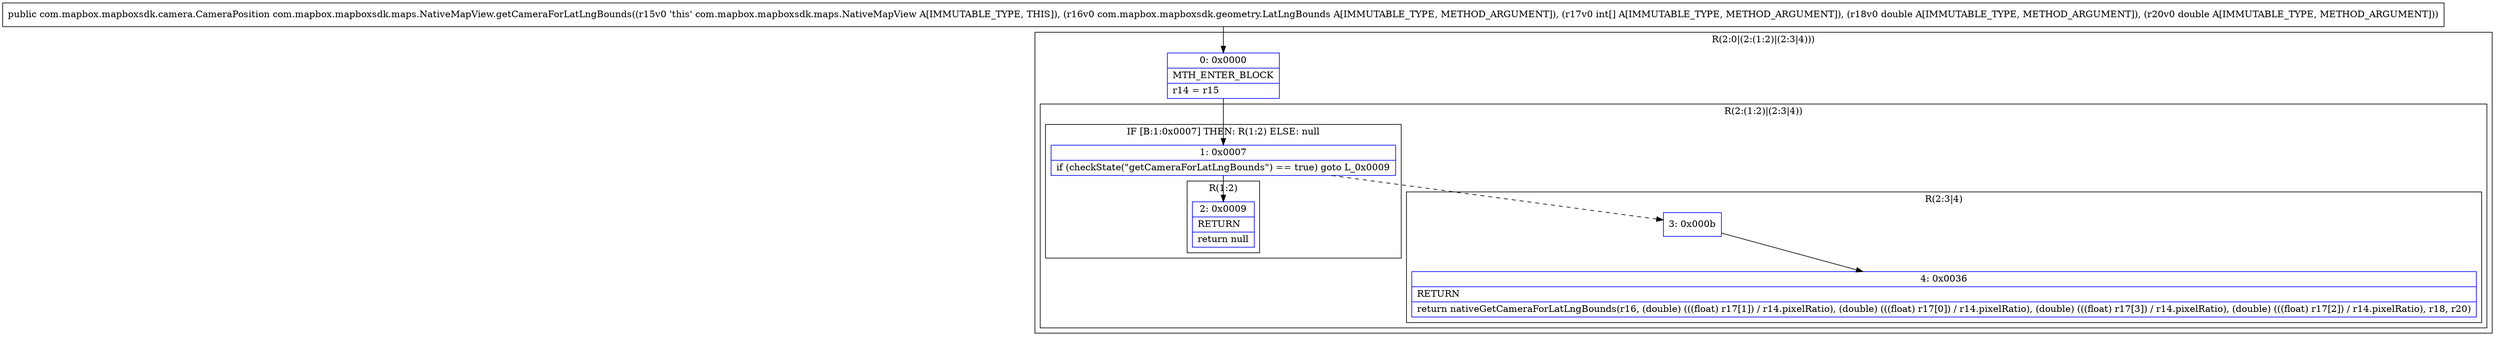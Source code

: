 digraph "CFG forcom.mapbox.mapboxsdk.maps.NativeMapView.getCameraForLatLngBounds(Lcom\/mapbox\/mapboxsdk\/geometry\/LatLngBounds;[IDD)Lcom\/mapbox\/mapboxsdk\/camera\/CameraPosition;" {
subgraph cluster_Region_1005458020 {
label = "R(2:0|(2:(1:2)|(2:3|4)))";
node [shape=record,color=blue];
Node_0 [shape=record,label="{0\:\ 0x0000|MTH_ENTER_BLOCK\l|r14 = r15\l}"];
subgraph cluster_Region_117108856 {
label = "R(2:(1:2)|(2:3|4))";
node [shape=record,color=blue];
subgraph cluster_IfRegion_585487695 {
label = "IF [B:1:0x0007] THEN: R(1:2) ELSE: null";
node [shape=record,color=blue];
Node_1 [shape=record,label="{1\:\ 0x0007|if (checkState(\"getCameraForLatLngBounds\") == true) goto L_0x0009\l}"];
subgraph cluster_Region_320405071 {
label = "R(1:2)";
node [shape=record,color=blue];
Node_2 [shape=record,label="{2\:\ 0x0009|RETURN\l|return null\l}"];
}
}
subgraph cluster_Region_1479455610 {
label = "R(2:3|4)";
node [shape=record,color=blue];
Node_3 [shape=record,label="{3\:\ 0x000b}"];
Node_4 [shape=record,label="{4\:\ 0x0036|RETURN\l|return nativeGetCameraForLatLngBounds(r16, (double) (((float) r17[1]) \/ r14.pixelRatio), (double) (((float) r17[0]) \/ r14.pixelRatio), (double) (((float) r17[3]) \/ r14.pixelRatio), (double) (((float) r17[2]) \/ r14.pixelRatio), r18, r20)\l}"];
}
}
}
MethodNode[shape=record,label="{public com.mapbox.mapboxsdk.camera.CameraPosition com.mapbox.mapboxsdk.maps.NativeMapView.getCameraForLatLngBounds((r15v0 'this' com.mapbox.mapboxsdk.maps.NativeMapView A[IMMUTABLE_TYPE, THIS]), (r16v0 com.mapbox.mapboxsdk.geometry.LatLngBounds A[IMMUTABLE_TYPE, METHOD_ARGUMENT]), (r17v0 int[] A[IMMUTABLE_TYPE, METHOD_ARGUMENT]), (r18v0 double A[IMMUTABLE_TYPE, METHOD_ARGUMENT]), (r20v0 double A[IMMUTABLE_TYPE, METHOD_ARGUMENT])) }"];
MethodNode -> Node_0;
Node_0 -> Node_1;
Node_1 -> Node_2;
Node_1 -> Node_3[style=dashed];
Node_3 -> Node_4;
}

